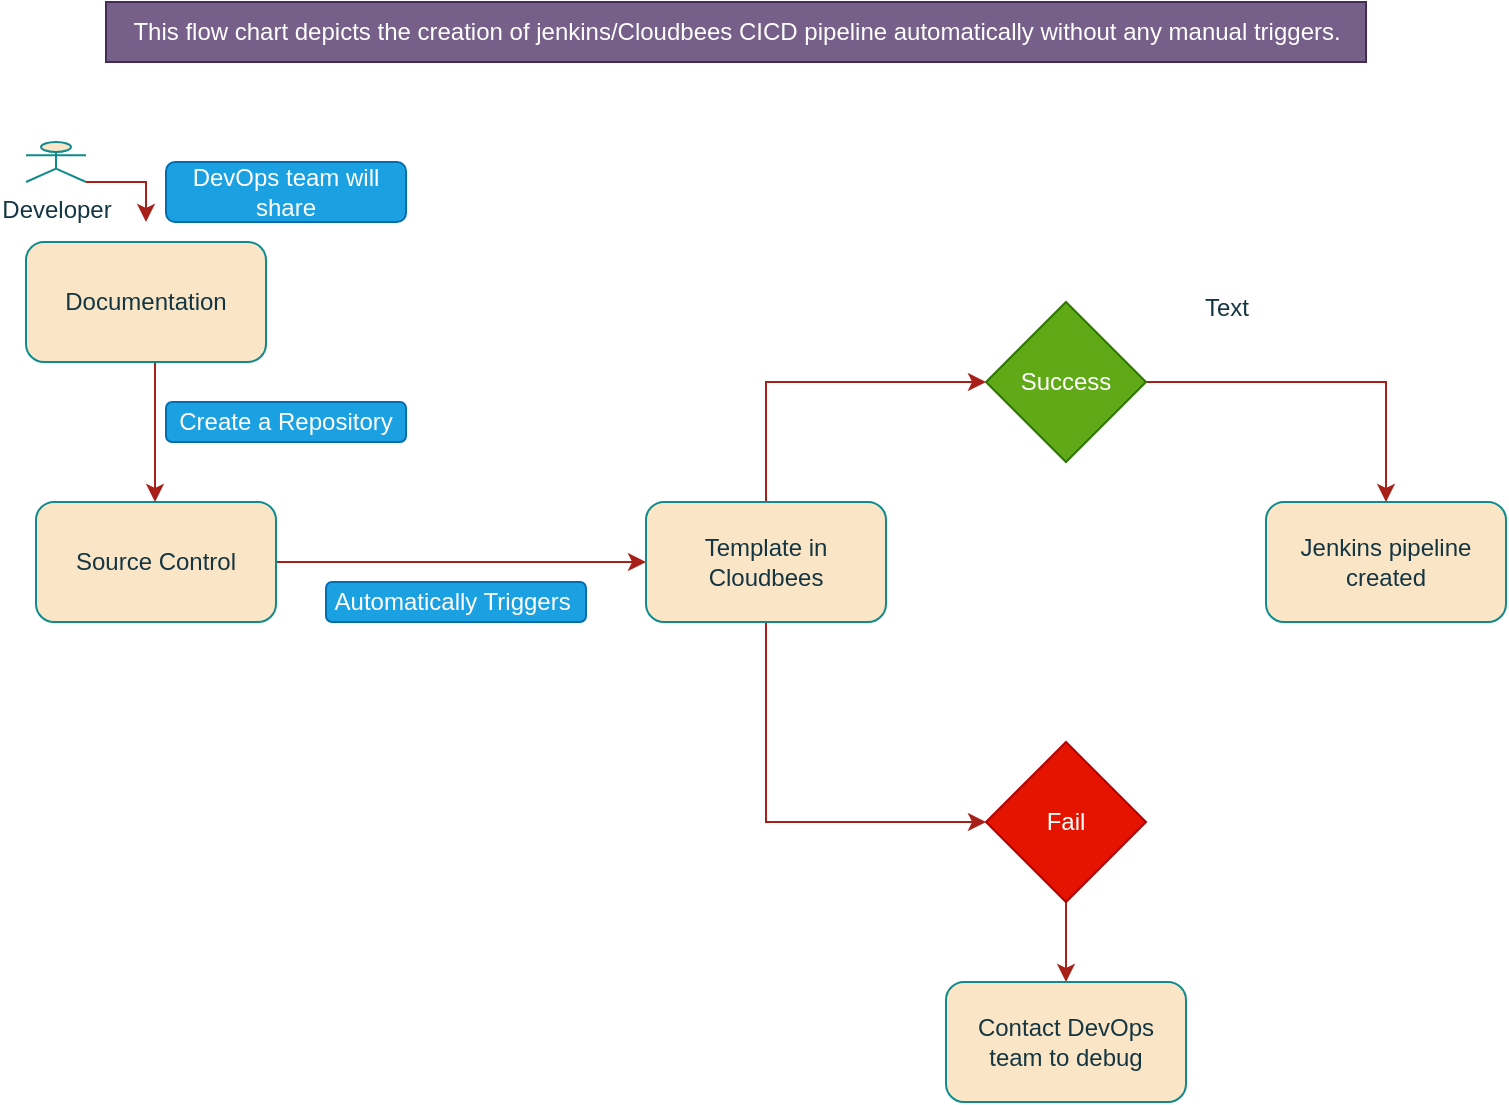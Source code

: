 <mxfile version="24.7.5">
  <diagram id="C5RBs43oDa-KdzZeNtuy" name="Page-1">
    <mxGraphModel dx="794" dy="1670" grid="1" gridSize="10" guides="1" tooltips="1" connect="1" arrows="1" fold="1" page="1" pageScale="1" pageWidth="827" pageHeight="1169" math="0" shadow="0">
      <root>
        <mxCell id="WIyWlLk6GJQsqaUBKTNV-0" />
        <mxCell id="WIyWlLk6GJQsqaUBKTNV-1" parent="WIyWlLk6GJQsqaUBKTNV-0" />
        <mxCell id="tKxHiiyEizvdwOHOVp_o-28" style="edgeStyle=orthogonalEdgeStyle;rounded=0;orthogonalLoop=1;jettySize=auto;html=1;exitX=1;exitY=1;exitDx=0;exitDy=0;exitPerimeter=0;labelBackgroundColor=none;strokeColor=#A8201A;fontColor=default;" edge="1" parent="WIyWlLk6GJQsqaUBKTNV-1" source="tKxHiiyEizvdwOHOVp_o-0">
          <mxGeometry relative="1" as="geometry">
            <mxPoint x="80" y="70" as="targetPoint" />
            <Array as="points">
              <mxPoint x="80" y="50" />
            </Array>
          </mxGeometry>
        </mxCell>
        <mxCell id="tKxHiiyEizvdwOHOVp_o-0" value="Developer" style="shape=umlActor;verticalLabelPosition=bottom;verticalAlign=top;html=1;outlineConnect=0;labelBackgroundColor=none;fillColor=#FAE5C7;strokeColor=#0F8B8D;fontColor=#143642;" vertex="1" parent="WIyWlLk6GJQsqaUBKTNV-1">
          <mxGeometry x="20" y="30" width="30" height="20" as="geometry" />
        </mxCell>
        <mxCell id="tKxHiiyEizvdwOHOVp_o-20" style="edgeStyle=orthogonalEdgeStyle;rounded=0;orthogonalLoop=1;jettySize=auto;html=1;exitX=0.5;exitY=0;exitDx=0;exitDy=0;entryX=0;entryY=0.5;entryDx=0;entryDy=0;labelBackgroundColor=none;strokeColor=#A8201A;fontColor=default;" edge="1" parent="WIyWlLk6GJQsqaUBKTNV-1" source="tKxHiiyEizvdwOHOVp_o-2" target="tKxHiiyEizvdwOHOVp_o-16">
          <mxGeometry relative="1" as="geometry">
            <mxPoint x="390" y="150" as="targetPoint" />
          </mxGeometry>
        </mxCell>
        <mxCell id="tKxHiiyEizvdwOHOVp_o-23" style="edgeStyle=orthogonalEdgeStyle;rounded=0;orthogonalLoop=1;jettySize=auto;html=1;exitX=0.5;exitY=1;exitDx=0;exitDy=0;entryX=0;entryY=0.5;entryDx=0;entryDy=0;labelBackgroundColor=none;strokeColor=#A8201A;fontColor=default;" edge="1" parent="WIyWlLk6GJQsqaUBKTNV-1" source="tKxHiiyEizvdwOHOVp_o-2" target="tKxHiiyEizvdwOHOVp_o-22">
          <mxGeometry relative="1" as="geometry">
            <mxPoint x="390" y="370" as="targetPoint" />
          </mxGeometry>
        </mxCell>
        <mxCell id="tKxHiiyEizvdwOHOVp_o-2" value="Template in Cloudbees" style="rounded=1;whiteSpace=wrap;html=1;labelBackgroundColor=none;fillColor=#FAE5C7;strokeColor=#0F8B8D;fontColor=#143642;" vertex="1" parent="WIyWlLk6GJQsqaUBKTNV-1">
          <mxGeometry x="330" y="210" width="120" height="60" as="geometry" />
        </mxCell>
        <mxCell id="tKxHiiyEizvdwOHOVp_o-10" style="edgeStyle=orthogonalEdgeStyle;rounded=0;orthogonalLoop=1;jettySize=auto;html=1;entryX=0;entryY=0.5;entryDx=0;entryDy=0;labelBackgroundColor=none;strokeColor=#A8201A;fontColor=default;" edge="1" parent="WIyWlLk6GJQsqaUBKTNV-1" source="tKxHiiyEizvdwOHOVp_o-4" target="tKxHiiyEizvdwOHOVp_o-2">
          <mxGeometry relative="1" as="geometry" />
        </mxCell>
        <mxCell id="tKxHiiyEizvdwOHOVp_o-4" value="Source Control" style="rounded=1;whiteSpace=wrap;html=1;labelBackgroundColor=none;fillColor=#FAE5C7;strokeColor=#0F8B8D;fontColor=#143642;" vertex="1" parent="WIyWlLk6GJQsqaUBKTNV-1">
          <mxGeometry x="25" y="210" width="120" height="60" as="geometry" />
        </mxCell>
        <mxCell id="tKxHiiyEizvdwOHOVp_o-5" value="" style="endArrow=classic;html=1;rounded=0;labelBackgroundColor=none;strokeColor=#A8201A;fontColor=default;" edge="1" parent="WIyWlLk6GJQsqaUBKTNV-1">
          <mxGeometry width="50" height="50" relative="1" as="geometry">
            <mxPoint x="84.5" y="140" as="sourcePoint" />
            <mxPoint x="84.5" y="210" as="targetPoint" />
          </mxGeometry>
        </mxCell>
        <mxCell id="tKxHiiyEizvdwOHOVp_o-6" value="Create a Repository" style="rounded=1;whiteSpace=wrap;html=1;labelBackgroundColor=none;fillColor=#1ba1e2;strokeColor=#006EAF;fontColor=#ffffff;" vertex="1" parent="WIyWlLk6GJQsqaUBKTNV-1">
          <mxGeometry x="90" y="160" width="120" height="20" as="geometry" />
        </mxCell>
        <mxCell id="tKxHiiyEizvdwOHOVp_o-11" value="Automatically Triggers&amp;nbsp;" style="rounded=1;whiteSpace=wrap;html=1;labelBackgroundColor=none;fillColor=#1ba1e2;strokeColor=#006EAF;fontColor=#ffffff;" vertex="1" parent="WIyWlLk6GJQsqaUBKTNV-1">
          <mxGeometry x="170" y="250" width="130" height="20" as="geometry" />
        </mxCell>
        <mxCell id="tKxHiiyEizvdwOHOVp_o-12" value="Jenkins pipeline created" style="rounded=1;whiteSpace=wrap;html=1;labelBackgroundColor=none;fillColor=#FAE5C7;strokeColor=#0F8B8D;fontColor=#143642;" vertex="1" parent="WIyWlLk6GJQsqaUBKTNV-1">
          <mxGeometry x="640" y="210" width="120" height="60" as="geometry" />
        </mxCell>
        <mxCell id="tKxHiiyEizvdwOHOVp_o-21" style="edgeStyle=orthogonalEdgeStyle;rounded=0;orthogonalLoop=1;jettySize=auto;html=1;exitX=1;exitY=0.5;exitDx=0;exitDy=0;entryX=0.5;entryY=0;entryDx=0;entryDy=0;labelBackgroundColor=none;strokeColor=#A8201A;fontColor=default;" edge="1" parent="WIyWlLk6GJQsqaUBKTNV-1" source="tKxHiiyEizvdwOHOVp_o-16" target="tKxHiiyEizvdwOHOVp_o-12">
          <mxGeometry relative="1" as="geometry">
            <mxPoint x="700" y="150" as="targetPoint" />
          </mxGeometry>
        </mxCell>
        <mxCell id="tKxHiiyEizvdwOHOVp_o-16" value="Success" style="rhombus;whiteSpace=wrap;html=1;labelBackgroundColor=none;fillColor=#60a917;strokeColor=#2D7600;fontColor=#ffffff;" vertex="1" parent="WIyWlLk6GJQsqaUBKTNV-1">
          <mxGeometry x="500" y="110" width="80" height="80" as="geometry" />
        </mxCell>
        <mxCell id="tKxHiiyEizvdwOHOVp_o-25" style="edgeStyle=orthogonalEdgeStyle;rounded=0;orthogonalLoop=1;jettySize=auto;html=1;exitX=0.5;exitY=1;exitDx=0;exitDy=0;labelBackgroundColor=none;strokeColor=#A8201A;fontColor=default;" edge="1" parent="WIyWlLk6GJQsqaUBKTNV-1" source="tKxHiiyEizvdwOHOVp_o-22" target="tKxHiiyEizvdwOHOVp_o-24">
          <mxGeometry relative="1" as="geometry" />
        </mxCell>
        <mxCell id="tKxHiiyEizvdwOHOVp_o-22" value="Fail" style="rhombus;whiteSpace=wrap;html=1;labelBackgroundColor=none;fillColor=#e51400;strokeColor=#B20000;fontColor=#ffffff;" vertex="1" parent="WIyWlLk6GJQsqaUBKTNV-1">
          <mxGeometry x="500" y="330" width="80" height="80" as="geometry" />
        </mxCell>
        <mxCell id="tKxHiiyEizvdwOHOVp_o-24" value="Contact DevOps team to debug" style="rounded=1;whiteSpace=wrap;html=1;labelBackgroundColor=none;fillColor=#FAE5C7;strokeColor=#0F8B8D;fontColor=#143642;" vertex="1" parent="WIyWlLk6GJQsqaUBKTNV-1">
          <mxGeometry x="480" y="450" width="120" height="60" as="geometry" />
        </mxCell>
        <mxCell id="tKxHiiyEizvdwOHOVp_o-27" value="Documentation" style="rounded=1;whiteSpace=wrap;html=1;labelBackgroundColor=none;fillColor=#FAE5C7;strokeColor=#0F8B8D;fontColor=#143642;" vertex="1" parent="WIyWlLk6GJQsqaUBKTNV-1">
          <mxGeometry x="20" y="80" width="120" height="60" as="geometry" />
        </mxCell>
        <mxCell id="tKxHiiyEizvdwOHOVp_o-31" value="This flow chart depicts the creation of jenkins/Cloudbees CICD pipeline automatically without any manual triggers." style="text;html=1;align=center;verticalAlign=middle;resizable=0;points=[];autosize=1;strokeColor=#432D57;fillColor=#76608a;labelBackgroundColor=none;fontColor=#ffffff;" vertex="1" parent="WIyWlLk6GJQsqaUBKTNV-1">
          <mxGeometry x="60" y="-40" width="630" height="30" as="geometry" />
        </mxCell>
        <mxCell id="tKxHiiyEizvdwOHOVp_o-33" value="DevOps team will share" style="rounded=1;whiteSpace=wrap;html=1;labelBackgroundColor=none;fillColor=#1ba1e2;strokeColor=#006EAF;fontColor=#ffffff;" vertex="1" parent="WIyWlLk6GJQsqaUBKTNV-1">
          <mxGeometry x="90" y="40" width="120" height="30" as="geometry" />
        </mxCell>
        <mxCell id="tKxHiiyEizvdwOHOVp_o-34" value="Text" style="text;html=1;align=center;verticalAlign=middle;resizable=0;points=[];autosize=1;strokeColor=none;fillColor=none;fontColor=#143642;" vertex="1" parent="WIyWlLk6GJQsqaUBKTNV-1">
          <mxGeometry x="595" y="98" width="50" height="30" as="geometry" />
        </mxCell>
      </root>
    </mxGraphModel>
  </diagram>
</mxfile>
